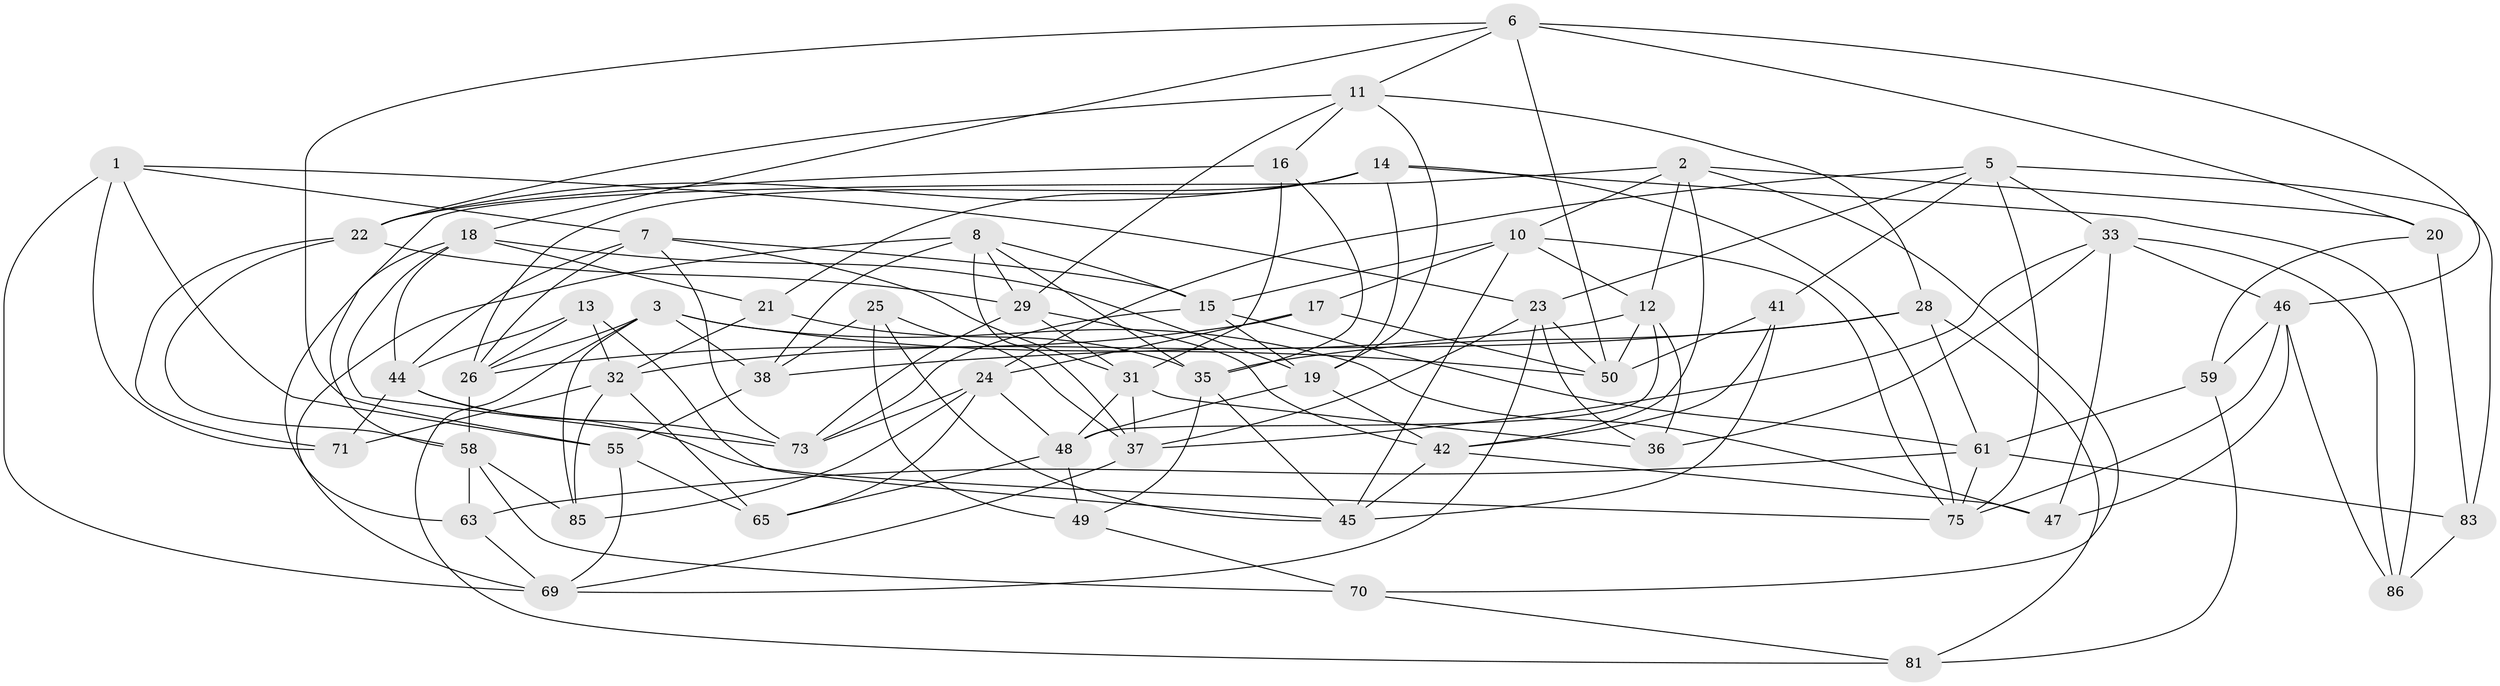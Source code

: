 // Generated by graph-tools (version 1.1) at 2025/24/03/03/25 07:24:24]
// undirected, 57 vertices, 150 edges
graph export_dot {
graph [start="1"]
  node [color=gray90,style=filled];
  1 [super="+68"];
  2 [super="+4"];
  3 [super="+93"];
  5 [super="+78"];
  6 [super="+9"];
  7 [super="+89"];
  8 [super="+72"];
  10 [super="+53"];
  11 [super="+94"];
  12 [super="+40"];
  13;
  14 [super="+30"];
  15 [super="+82"];
  16;
  17;
  18 [super="+54"];
  19 [super="+27"];
  20;
  21;
  22 [super="+87"];
  23 [super="+64"];
  24 [super="+67"];
  25;
  26 [super="+34"];
  28 [super="+56"];
  29 [super="+57"];
  31 [super="+62"];
  32 [super="+39"];
  33 [super="+84"];
  35 [super="+76"];
  36;
  37 [super="+43"];
  38 [super="+60"];
  41;
  42 [super="+51"];
  44 [super="+95"];
  45 [super="+91"];
  46 [super="+80"];
  47;
  48 [super="+77"];
  49;
  50 [super="+52"];
  55 [super="+88"];
  58 [super="+66"];
  59;
  61 [super="+90"];
  63;
  65;
  69 [super="+79"];
  70;
  71;
  73 [super="+74"];
  75 [super="+92"];
  81;
  83;
  85;
  86;
  1 -- 71;
  1 -- 69;
  1 -- 55 [weight=2];
  1 -- 23;
  1 -- 7;
  2 -- 58;
  2 -- 70;
  2 -- 20;
  2 -- 10;
  2 -- 42;
  2 -- 12;
  3 -- 85;
  3 -- 38;
  3 -- 81;
  3 -- 50;
  3 -- 47;
  3 -- 26;
  5 -- 75;
  5 -- 23;
  5 -- 24;
  5 -- 41;
  5 -- 83;
  5 -- 33;
  6 -- 11;
  6 -- 46;
  6 -- 55;
  6 -- 18;
  6 -- 50;
  6 -- 20;
  7 -- 15;
  7 -- 31;
  7 -- 26;
  7 -- 44;
  7 -- 73;
  8 -- 15;
  8 -- 38;
  8 -- 35;
  8 -- 37;
  8 -- 69;
  8 -- 29;
  10 -- 15;
  10 -- 17;
  10 -- 12;
  10 -- 75;
  10 -- 45;
  11 -- 29;
  11 -- 28;
  11 -- 16;
  11 -- 19;
  11 -- 22;
  12 -- 36;
  12 -- 32;
  12 -- 48;
  12 -- 50;
  13 -- 26;
  13 -- 44;
  13 -- 32;
  13 -- 45;
  14 -- 21;
  14 -- 75;
  14 -- 86;
  14 -- 26;
  14 -- 19;
  14 -- 22;
  15 -- 73;
  15 -- 61;
  15 -- 19;
  16 -- 31;
  16 -- 35;
  16 -- 22;
  17 -- 24;
  17 -- 26;
  17 -- 50;
  18 -- 73;
  18 -- 44;
  18 -- 21;
  18 -- 63;
  18 -- 19;
  19 -- 48;
  19 -- 42;
  20 -- 83;
  20 -- 59;
  21 -- 35;
  21 -- 32;
  22 -- 71;
  22 -- 29;
  22 -- 58;
  23 -- 37;
  23 -- 50;
  23 -- 36;
  23 -- 69;
  24 -- 48;
  24 -- 65;
  24 -- 85;
  24 -- 73;
  25 -- 38;
  25 -- 49;
  25 -- 45;
  25 -- 37;
  26 -- 58;
  28 -- 38 [weight=2];
  28 -- 61;
  28 -- 81;
  28 -- 35;
  29 -- 73;
  29 -- 42;
  29 -- 31;
  31 -- 36;
  31 -- 37;
  31 -- 48;
  32 -- 85;
  32 -- 71;
  32 -- 65;
  33 -- 36;
  33 -- 47;
  33 -- 46;
  33 -- 86;
  33 -- 37;
  35 -- 45;
  35 -- 49;
  37 -- 69;
  38 -- 55;
  41 -- 42;
  41 -- 50;
  41 -- 45;
  42 -- 47;
  42 -- 45;
  44 -- 71;
  44 -- 75;
  44 -- 73;
  46 -- 47;
  46 -- 86;
  46 -- 59;
  46 -- 75;
  48 -- 65;
  48 -- 49;
  49 -- 70;
  55 -- 65;
  55 -- 69;
  58 -- 63;
  58 -- 70;
  58 -- 85;
  59 -- 61;
  59 -- 81;
  61 -- 63;
  61 -- 83;
  61 -- 75;
  63 -- 69;
  70 -- 81;
  83 -- 86;
}
